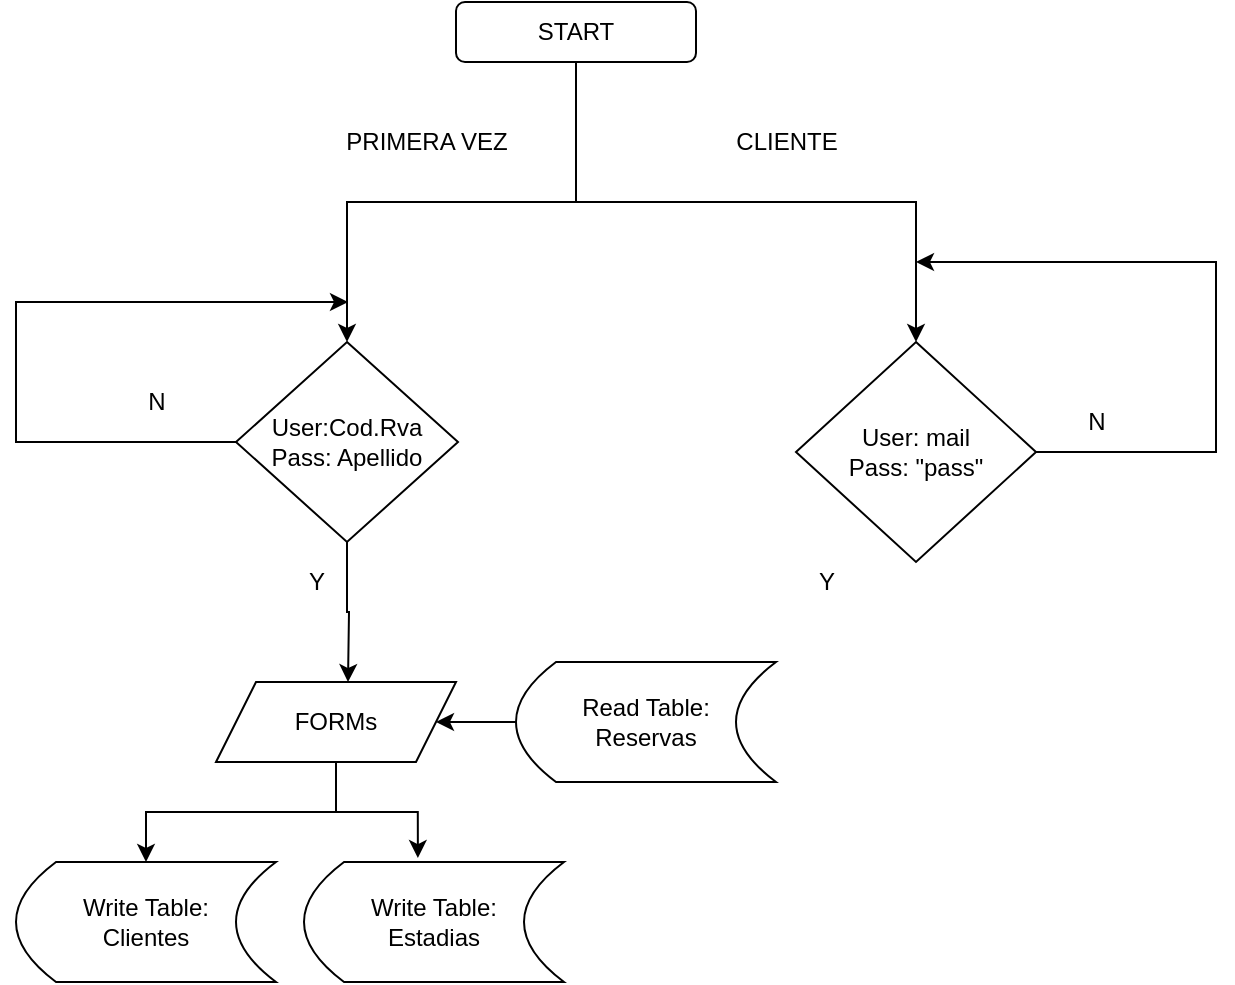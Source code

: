 <mxfile version="16.2.7" type="github">
  <diagram id="BPQlcBRypo2ruA9zU1-p" name="Page-1">
    <mxGraphModel dx="1027" dy="571" grid="1" gridSize="10" guides="1" tooltips="1" connect="1" arrows="1" fold="1" page="1" pageScale="1" pageWidth="827" pageHeight="1169" math="0" shadow="0">
      <root>
        <mxCell id="0" />
        <mxCell id="1" parent="0" />
        <mxCell id="I2lC15XG7-euFzMkijrn-18" style="edgeStyle=orthogonalEdgeStyle;rounded=0;orthogonalLoop=1;jettySize=auto;html=1;" edge="1" parent="1" source="_Ka0FxusGcNpWqf5Y_pf-2">
          <mxGeometry relative="1" as="geometry">
            <mxPoint x="306" y="170" as="targetPoint" />
            <Array as="points">
              <mxPoint x="140" y="240" />
              <mxPoint x="140" y="170" />
            </Array>
          </mxGeometry>
        </mxCell>
        <mxCell id="I2lC15XG7-euFzMkijrn-19" style="edgeStyle=orthogonalEdgeStyle;rounded=0;orthogonalLoop=1;jettySize=auto;html=1;exitX=0.5;exitY=1;exitDx=0;exitDy=0;" edge="1" parent="1" source="_Ka0FxusGcNpWqf5Y_pf-2">
          <mxGeometry relative="1" as="geometry">
            <mxPoint x="306" y="360" as="targetPoint" />
          </mxGeometry>
        </mxCell>
        <mxCell id="_Ka0FxusGcNpWqf5Y_pf-2" value="&lt;div&gt;User:Cod.Rva&lt;/div&gt;&lt;div&gt;Pass: Apellido&lt;br&gt;&lt;/div&gt;" style="rhombus;whiteSpace=wrap;html=1;" parent="1" vertex="1">
          <mxGeometry x="250" y="190" width="111" height="100" as="geometry" />
        </mxCell>
        <mxCell id="I2lC15XG7-euFzMkijrn-2" style="edgeStyle=orthogonalEdgeStyle;rounded=0;orthogonalLoop=1;jettySize=auto;html=1;" edge="1" parent="1" source="_Ka0FxusGcNpWqf5Y_pf-3" target="_Ka0FxusGcNpWqf5Y_pf-2">
          <mxGeometry relative="1" as="geometry" />
        </mxCell>
        <mxCell id="I2lC15XG7-euFzMkijrn-11" style="edgeStyle=orthogonalEdgeStyle;rounded=0;orthogonalLoop=1;jettySize=auto;html=1;exitX=0.5;exitY=1;exitDx=0;exitDy=0;entryX=0.5;entryY=0;entryDx=0;entryDy=0;" edge="1" parent="1" source="_Ka0FxusGcNpWqf5Y_pf-3" target="I2lC15XG7-euFzMkijrn-10">
          <mxGeometry relative="1" as="geometry" />
        </mxCell>
        <mxCell id="_Ka0FxusGcNpWqf5Y_pf-3" value="START" style="rounded=1;whiteSpace=wrap;html=1;" parent="1" vertex="1">
          <mxGeometry x="360" y="20" width="120" height="30" as="geometry" />
        </mxCell>
        <mxCell id="I2lC15XG7-euFzMkijrn-15" style="edgeStyle=orthogonalEdgeStyle;rounded=0;orthogonalLoop=1;jettySize=auto;html=1;" edge="1" parent="1" source="I2lC15XG7-euFzMkijrn-10">
          <mxGeometry relative="1" as="geometry">
            <mxPoint x="590" y="150" as="targetPoint" />
            <Array as="points">
              <mxPoint x="740" y="245" />
            </Array>
          </mxGeometry>
        </mxCell>
        <mxCell id="I2lC15XG7-euFzMkijrn-10" value="&lt;div&gt;User: mail&lt;br&gt;&lt;/div&gt;&lt;div&gt;Pass: &quot;pass&quot;&lt;br&gt;&lt;/div&gt;" style="rhombus;whiteSpace=wrap;html=1;" vertex="1" parent="1">
          <mxGeometry x="530" y="190" width="120" height="110" as="geometry" />
        </mxCell>
        <mxCell id="I2lC15XG7-euFzMkijrn-12" value="PRIMERA VEZ" style="text;html=1;align=center;verticalAlign=middle;resizable=0;points=[];autosize=1;strokeColor=none;fillColor=none;" vertex="1" parent="1">
          <mxGeometry x="300" y="80" width="90" height="20" as="geometry" />
        </mxCell>
        <mxCell id="I2lC15XG7-euFzMkijrn-13" value="CLIENTE" style="text;html=1;align=center;verticalAlign=middle;resizable=0;points=[];autosize=1;strokeColor=none;fillColor=none;" vertex="1" parent="1">
          <mxGeometry x="495" y="80" width="60" height="20" as="geometry" />
        </mxCell>
        <mxCell id="I2lC15XG7-euFzMkijrn-16" value="N" style="text;html=1;align=center;verticalAlign=middle;resizable=0;points=[];autosize=1;strokeColor=none;fillColor=none;" vertex="1" parent="1">
          <mxGeometry x="670" y="220" width="20" height="20" as="geometry" />
        </mxCell>
        <mxCell id="I2lC15XG7-euFzMkijrn-17" value="N" style="text;html=1;align=center;verticalAlign=middle;resizable=0;points=[];autosize=1;strokeColor=none;fillColor=none;" vertex="1" parent="1">
          <mxGeometry x="200" y="210" width="20" height="20" as="geometry" />
        </mxCell>
        <mxCell id="I2lC15XG7-euFzMkijrn-42" style="edgeStyle=orthogonalEdgeStyle;rounded=0;orthogonalLoop=1;jettySize=auto;html=1;exitX=0.5;exitY=1;exitDx=0;exitDy=0;entryX=0.438;entryY=-0.033;entryDx=0;entryDy=0;entryPerimeter=0;" edge="1" parent="1" source="I2lC15XG7-euFzMkijrn-25" target="I2lC15XG7-euFzMkijrn-32">
          <mxGeometry relative="1" as="geometry" />
        </mxCell>
        <mxCell id="I2lC15XG7-euFzMkijrn-43" style="edgeStyle=orthogonalEdgeStyle;rounded=0;orthogonalLoop=1;jettySize=auto;html=1;" edge="1" parent="1" source="I2lC15XG7-euFzMkijrn-25" target="I2lC15XG7-euFzMkijrn-31">
          <mxGeometry relative="1" as="geometry" />
        </mxCell>
        <mxCell id="I2lC15XG7-euFzMkijrn-25" value="FORMs" style="shape=parallelogram;perimeter=parallelogramPerimeter;whiteSpace=wrap;html=1;fixedSize=1;" vertex="1" parent="1">
          <mxGeometry x="240" y="360" width="120" height="40" as="geometry" />
        </mxCell>
        <mxCell id="I2lC15XG7-euFzMkijrn-28" value="Y" style="text;html=1;align=center;verticalAlign=middle;resizable=0;points=[];autosize=1;strokeColor=none;fillColor=none;" vertex="1" parent="1">
          <mxGeometry x="280" y="300" width="20" height="20" as="geometry" />
        </mxCell>
        <mxCell id="I2lC15XG7-euFzMkijrn-29" value="Y" style="text;html=1;align=center;verticalAlign=middle;resizable=0;points=[];autosize=1;strokeColor=none;fillColor=none;" vertex="1" parent="1">
          <mxGeometry x="535" y="300" width="20" height="20" as="geometry" />
        </mxCell>
        <mxCell id="I2lC15XG7-euFzMkijrn-31" value="&lt;div&gt;Write Table:&lt;/div&gt;&lt;div&gt;Clientes&lt;/div&gt;" style="shape=dataStorage;whiteSpace=wrap;html=1;fixedSize=1;" vertex="1" parent="1">
          <mxGeometry x="140" y="450" width="130" height="60" as="geometry" />
        </mxCell>
        <mxCell id="I2lC15XG7-euFzMkijrn-32" value="&lt;div&gt;Write Table:&lt;/div&gt;&lt;div&gt;Estadias&lt;/div&gt;" style="shape=dataStorage;whiteSpace=wrap;html=1;fixedSize=1;" vertex="1" parent="1">
          <mxGeometry x="284" y="450" width="130" height="60" as="geometry" />
        </mxCell>
        <mxCell id="I2lC15XG7-euFzMkijrn-41" style="edgeStyle=orthogonalEdgeStyle;rounded=0;orthogonalLoop=1;jettySize=auto;html=1;entryX=1;entryY=0.5;entryDx=0;entryDy=0;" edge="1" parent="1" source="I2lC15XG7-euFzMkijrn-33" target="I2lC15XG7-euFzMkijrn-25">
          <mxGeometry relative="1" as="geometry" />
        </mxCell>
        <mxCell id="I2lC15XG7-euFzMkijrn-33" value="&lt;div&gt;Read Table:&lt;/div&gt;&lt;div&gt;Reservas&lt;/div&gt;" style="shape=dataStorage;whiteSpace=wrap;html=1;fixedSize=1;" vertex="1" parent="1">
          <mxGeometry x="390" y="350" width="130" height="60" as="geometry" />
        </mxCell>
      </root>
    </mxGraphModel>
  </diagram>
</mxfile>
